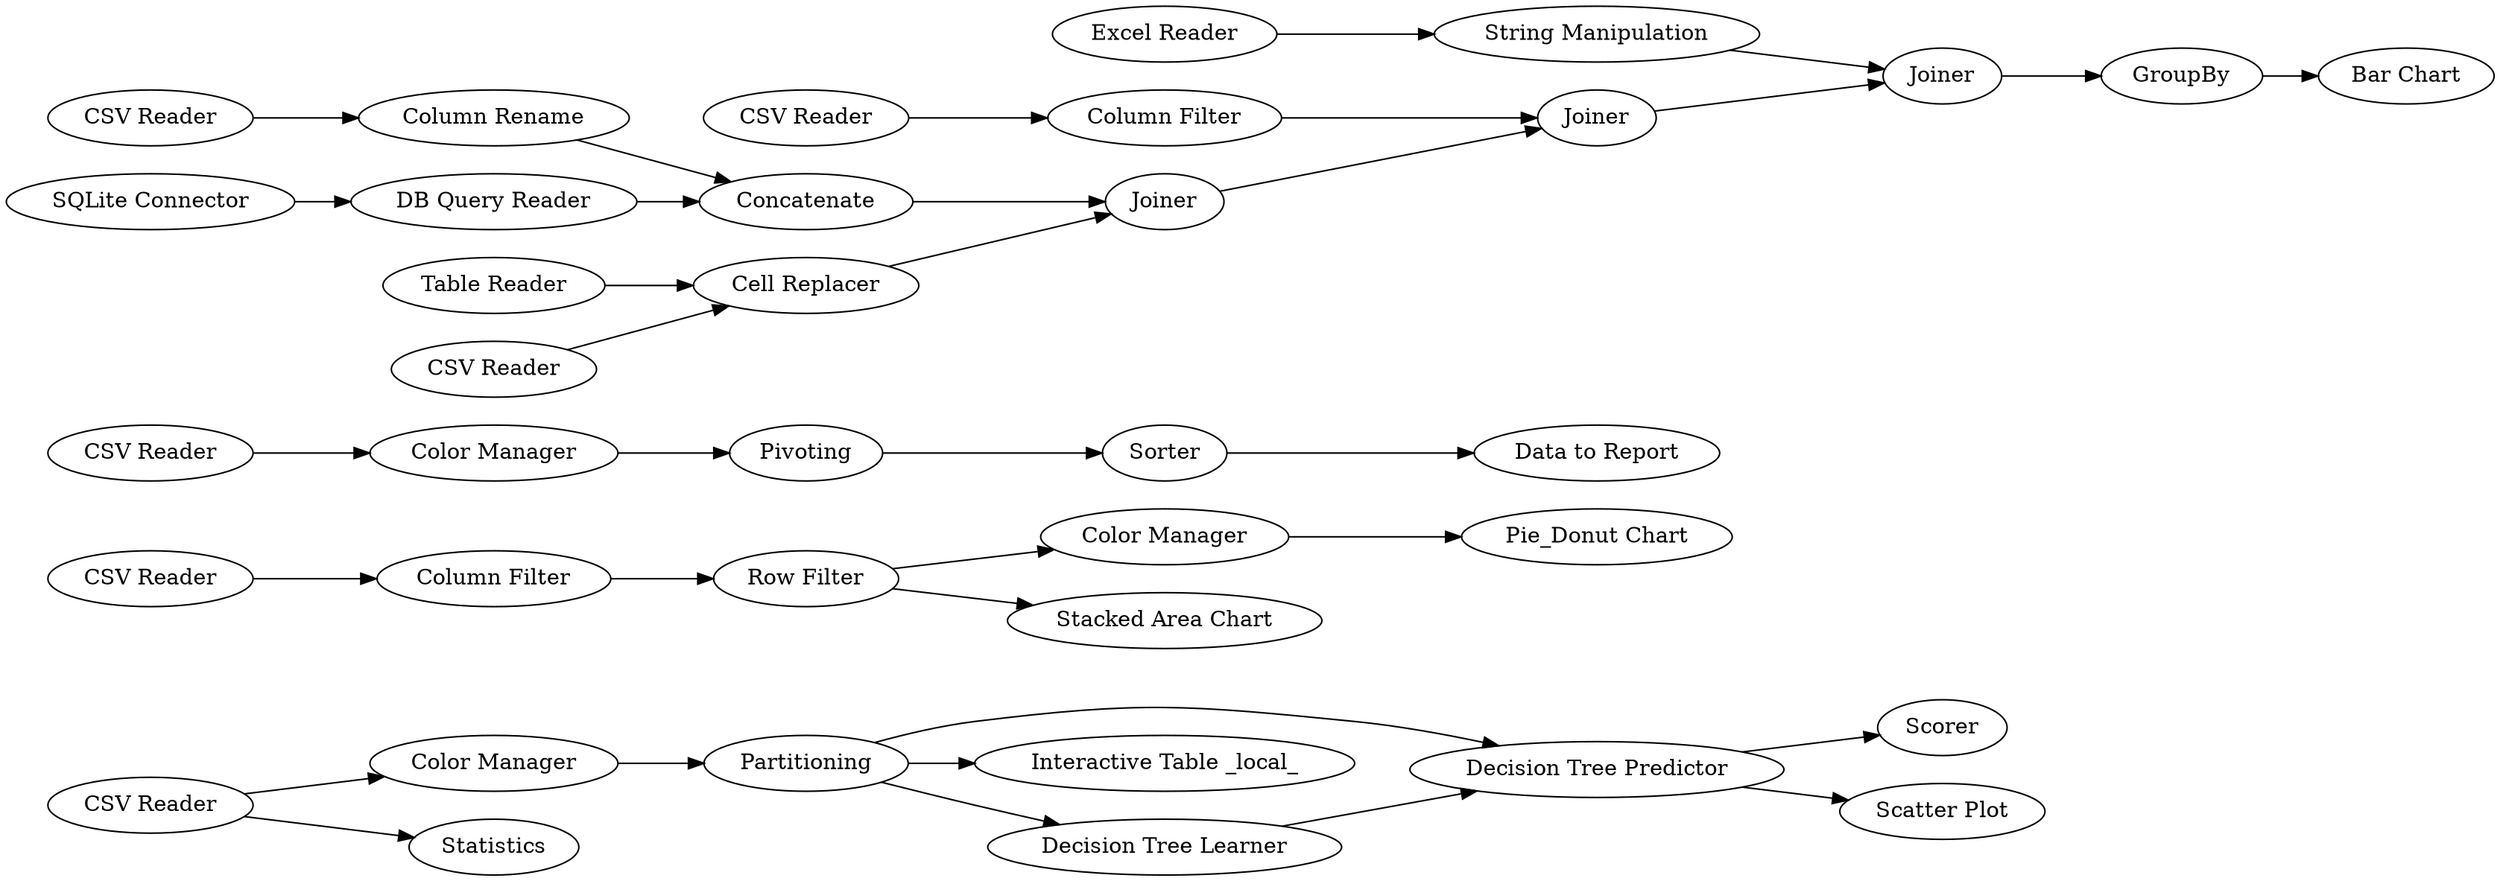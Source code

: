 digraph {
	2 [label="Color Manager"]
	3 [label="Row Filter"]
	4 [label="Decision Tree Predictor"]
	5 [label=Partitioning]
	6 [label="Color Manager"]
	7 [label="Interactive Table _local_"]
	9 [label=Statistics]
	10 [label="Decision Tree Learner"]
	11 [label="CSV Reader"]
	12 [label=Scorer]
	13 [label="Scatter Plot"]
	15 [label=Sorter]
	16 [label="Data to Report"]
	17 [label=Pivoting]
	129 [label="Cell Replacer"]
	143 [label=Concatenate]
	156 [label="Column Rename"]
	240 [label="String Manipulation"]
	244 [label=GroupBy]
	255 [label="Bar Chart"]
	261 [label="DB Query Reader"]
	263 [label="Column Filter"]
	271 [label=Joiner]
	272 [label=Joiner]
	273 [label=Joiner]
	275 [label="CSV Reader"]
	276 [label="SQLite Connector"]
	277 [label="Table Reader"]
	278 [label="CSV Reader"]
	279 [label="CSV Reader"]
	280 [label="Excel Reader"]
	281 [label="Color Manager"]
	282 [label="CSV Reader"]
	283 [label="Stacked Area Chart"]
	284 [label="Pie_Donut Chart"]
	286 [label="Column Filter"]
	287 [label="CSV Reader"]
	2 -> 5
	3 -> 6
	3 -> 283
	4 -> 12
	4 -> 13
	5 -> 4
	5 -> 7
	5 -> 10
	6 -> 284
	10 -> 4
	11 -> 9
	11 -> 2
	15 -> 16
	17 -> 15
	129 -> 271
	143 -> 271
	156 -> 143
	240 -> 273
	244 -> 255
	261 -> 143
	263 -> 272
	271 -> 272
	272 -> 273
	273 -> 244
	275 -> 156
	276 -> 261
	277 -> 129
	278 -> 129
	279 -> 263
	280 -> 240
	281 -> 17
	282 -> 281
	286 -> 3
	287 -> 286
	rankdir=LR
}
